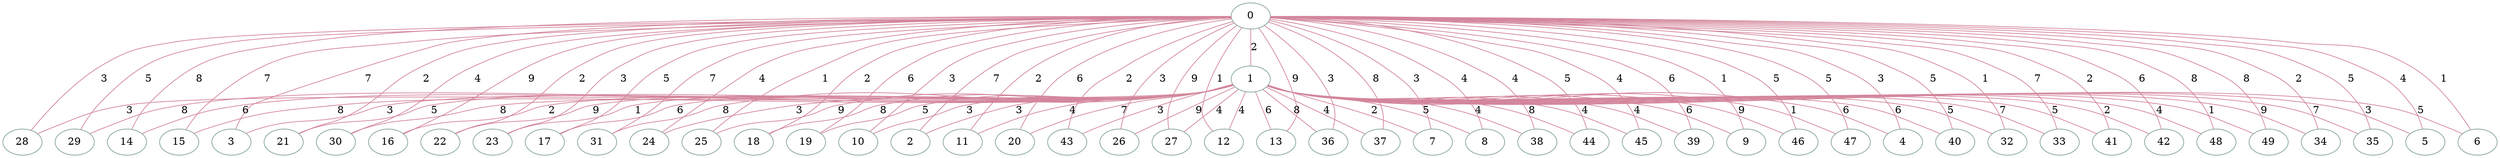 graph  {
	
	n1[color="#84a598",label="0"];
	n2[color="#84a598",label="1"];
	n11[color="#84a598",label="10"];
	n12[color="#84a598",label="11"];
	n13[color="#84a598",label="12"];
	n14[color="#84a598",label="13"];
	n15[color="#84a598",label="14"];
	n16[color="#84a598",label="15"];
	n17[color="#84a598",label="16"];
	n18[color="#84a598",label="17"];
	n19[color="#84a598",label="18"];
	n20[color="#84a598",label="19"];
	n3[color="#84a598",label="2"];
	n21[color="#84a598",label="20"];
	n22[color="#84a598",label="21"];
	n23[color="#84a598",label="22"];
	n24[color="#84a598",label="23"];
	n25[color="#84a598",label="24"];
	n26[color="#84a598",label="25"];
	n27[color="#84a598",label="26"];
	n28[color="#84a598",label="27"];
	n29[color="#84a598",label="28"];
	n30[color="#84a598",label="29"];
	n4[color="#84a598",label="3"];
	n31[color="#84a598",label="30"];
	n32[color="#84a598",label="31"];
	n33[color="#84a598",label="32"];
	n34[color="#84a598",label="33"];
	n35[color="#84a598",label="34"];
	n36[color="#84a598",label="35"];
	n37[color="#84a598",label="36"];
	n38[color="#84a598",label="37"];
	n39[color="#84a598",label="38"];
	n40[color="#84a598",label="39"];
	n5[color="#84a598",label="4"];
	n41[color="#84a598",label="40"];
	n42[color="#84a598",label="41"];
	n43[color="#84a598",label="42"];
	n44[color="#84a598",label="43"];
	n45[color="#84a598",label="44"];
	n46[color="#84a598",label="45"];
	n47[color="#84a598",label="46"];
	n48[color="#84a598",label="47"];
	n49[color="#84a598",label="48"];
	n50[color="#84a598",label="49"];
	n6[color="#84a598",label="5"];
	n7[color="#84a598",label="6"];
	n8[color="#84a598",label="7"];
	n9[color="#84a598",label="8"];
	n10[color="#84a598",label="9"];
	n1--n2[color="#d3869b",label="2"];
	n1--n3[color="#d3869b",label="7"];
	n1--n4[color="#d3869b",label="7"];
	n1--n5[color="#d3869b",label="3"];
	n1--n6[color="#d3869b",label="4"];
	n1--n7[color="#d3869b",label="1"];
	n1--n8[color="#d3869b",label="3"];
	n1--n9[color="#d3869b",label="4"];
	n1--n10[color="#d3869b",label="1"];
	n1--n11[color="#d3869b",label="3"];
	n1--n12[color="#d3869b",label="2"];
	n1--n13[color="#d3869b",label="1"];
	n1--n14[color="#d3869b",label="9"];
	n1--n15[color="#d3869b",label="8"];
	n1--n16[color="#d3869b",label="7"];
	n1--n17[color="#d3869b",label="9"];
	n1--n18[color="#d3869b",label="5"];
	n1--n19[color="#d3869b",label="2"];
	n1--n20[color="#d3869b",label="6"];
	n1--n21[color="#d3869b",label="6"];
	n1--n22[color="#d3869b",label="2"];
	n1--n23[color="#d3869b",label="2"];
	n1--n24[color="#d3869b",label="3"];
	n1--n25[color="#d3869b",label="4"];
	n1--n26[color="#d3869b",label="1"];
	n1--n27[color="#d3869b",label="3"];
	n1--n28[color="#d3869b",label="9"];
	n1--n29[color="#d3869b",label="3"];
	n1--n30[color="#d3869b",label="5"];
	n1--n31[color="#d3869b",label="4"];
	n1--n32[color="#d3869b",label="7"];
	n1--n33[color="#d3869b",label="1"];
	n1--n34[color="#d3869b",label="7"];
	n1--n35[color="#d3869b",label="2"];
	n1--n36[color="#d3869b",label="5"];
	n1--n37[color="#d3869b",label="3"];
	n1--n38[color="#d3869b",label="8"];
	n1--n39[color="#d3869b",label="4"];
	n1--n40[color="#d3869b",label="6"];
	n1--n41[color="#d3869b",label="5"];
	n1--n42[color="#d3869b",label="2"];
	n1--n43[color="#d3869b",label="6"];
	n1--n44[color="#d3869b",label="2"];
	n1--n45[color="#d3869b",label="5"];
	n1--n46[color="#d3869b",label="4"];
	n1--n47[color="#d3869b",label="5"];
	n1--n48[color="#d3869b",label="5"];
	n1--n49[color="#d3869b",label="8"];
	n1--n50[color="#d3869b",label="8"];
	n2--n3[color="#d3869b",label="3"];
	n2--n4[color="#d3869b",label="3"];
	n2--n5[color="#d3869b",label="6"];
	n2--n6[color="#d3869b",label="3"];
	n2--n7[color="#d3869b",label="5"];
	n2--n8[color="#d3869b",label="2"];
	n2--n9[color="#d3869b",label="5"];
	n2--n10[color="#d3869b",label="6"];
	n2--n11[color="#d3869b",label="3"];
	n2--n12[color="#d3869b",label="4"];
	n2--n13[color="#d3869b",label="4"];
	n2--n14[color="#d3869b",label="6"];
	n2--n15[color="#d3869b",label="6"];
	n2--n16[color="#d3869b",label="8"];
	n2--n17[color="#d3869b",label="2"];
	n2--n18[color="#d3869b",label="6"];
	n2--n19[color="#d3869b",label="8"];
	n2--n20[color="#d3869b",label="5"];
	n2--n21[color="#d3869b",label="7"];
	n2--n22[color="#d3869b",label="5"];
	n2--n23[color="#d3869b",label="9"];
	n2--n24[color="#d3869b",label="1"];
	n2--n25[color="#d3869b",label="3"];
	n2--n26[color="#d3869b",label="9"];
	n2--n27[color="#d3869b",label="9"];
	n2--n28[color="#d3869b",label="4"];
	n2--n29[color="#d3869b",label="3"];
	n2--n30[color="#d3869b",label="8"];
	n2--n31[color="#d3869b",label="8"];
	n2--n32[color="#d3869b",label="8"];
	n2--n33[color="#d3869b",label="5"];
	n2--n34[color="#d3869b",label="7"];
	n2--n35[color="#d3869b",label="9"];
	n2--n36[color="#d3869b",label="7"];
	n2--n37[color="#d3869b",label="8"];
	n2--n38[color="#d3869b",label="4"];
	n2--n39[color="#d3869b",label="4"];
	n2--n40[color="#d3869b",label="4"];
	n2--n41[color="#d3869b",label="6"];
	n2--n42[color="#d3869b",label="5"];
	n2--n43[color="#d3869b",label="2"];
	n2--n44[color="#d3869b",label="3"];
	n2--n45[color="#d3869b",label="8"];
	n2--n46[color="#d3869b",label="4"];
	n2--n47[color="#d3869b",label="9"];
	n2--n48[color="#d3869b",label="1"];
	n2--n49[color="#d3869b",label="4"];
	n2--n50[color="#d3869b",label="1"];
	
}

